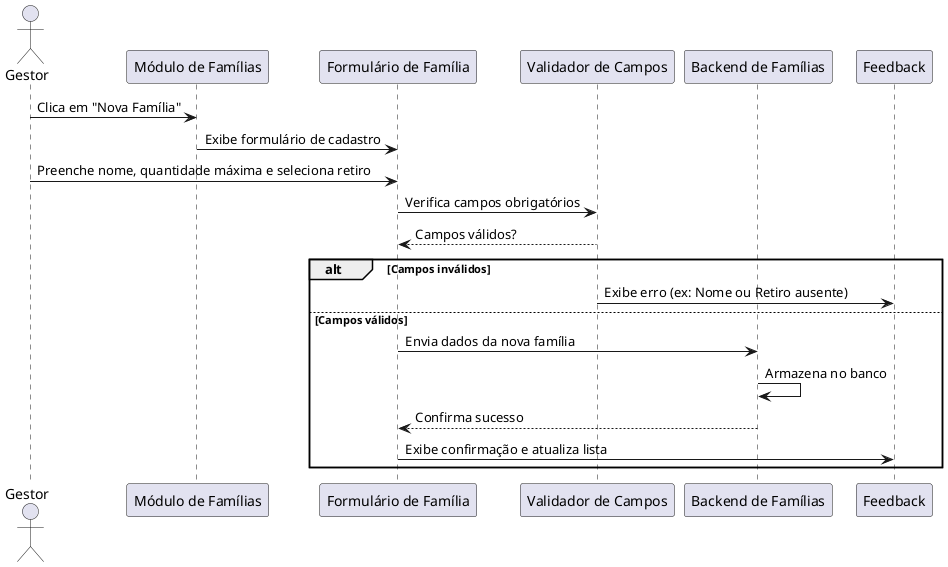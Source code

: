 @startuml name "Cadastro de Famílias"
actor Gestor
participant "Módulo de Famílias" as Modulo
participant "Formulário de Família" as Form
participant "Validador de Campos" as Validator
participant "Backend de Famílias" as Backend
participant "Feedback" as Feedback

Gestor -> Modulo : Clica em "Nova Família"
Modulo -> Form : Exibe formulário de cadastro
Gestor -> Form : Preenche nome, quantidade máxima e seleciona retiro

Form -> Validator : Verifica campos obrigatórios
Validator --> Form : Campos válidos?

alt Campos inválidos
    Validator -> Feedback : Exibe erro (ex: Nome ou Retiro ausente)
else Campos válidos
    Form -> Backend : Envia dados da nova família
    Backend -> Backend : Armazena no banco
    Backend --> Form : Confirma sucesso
    Form -> Feedback : Exibe confirmação e atualiza lista
end
@enduml
